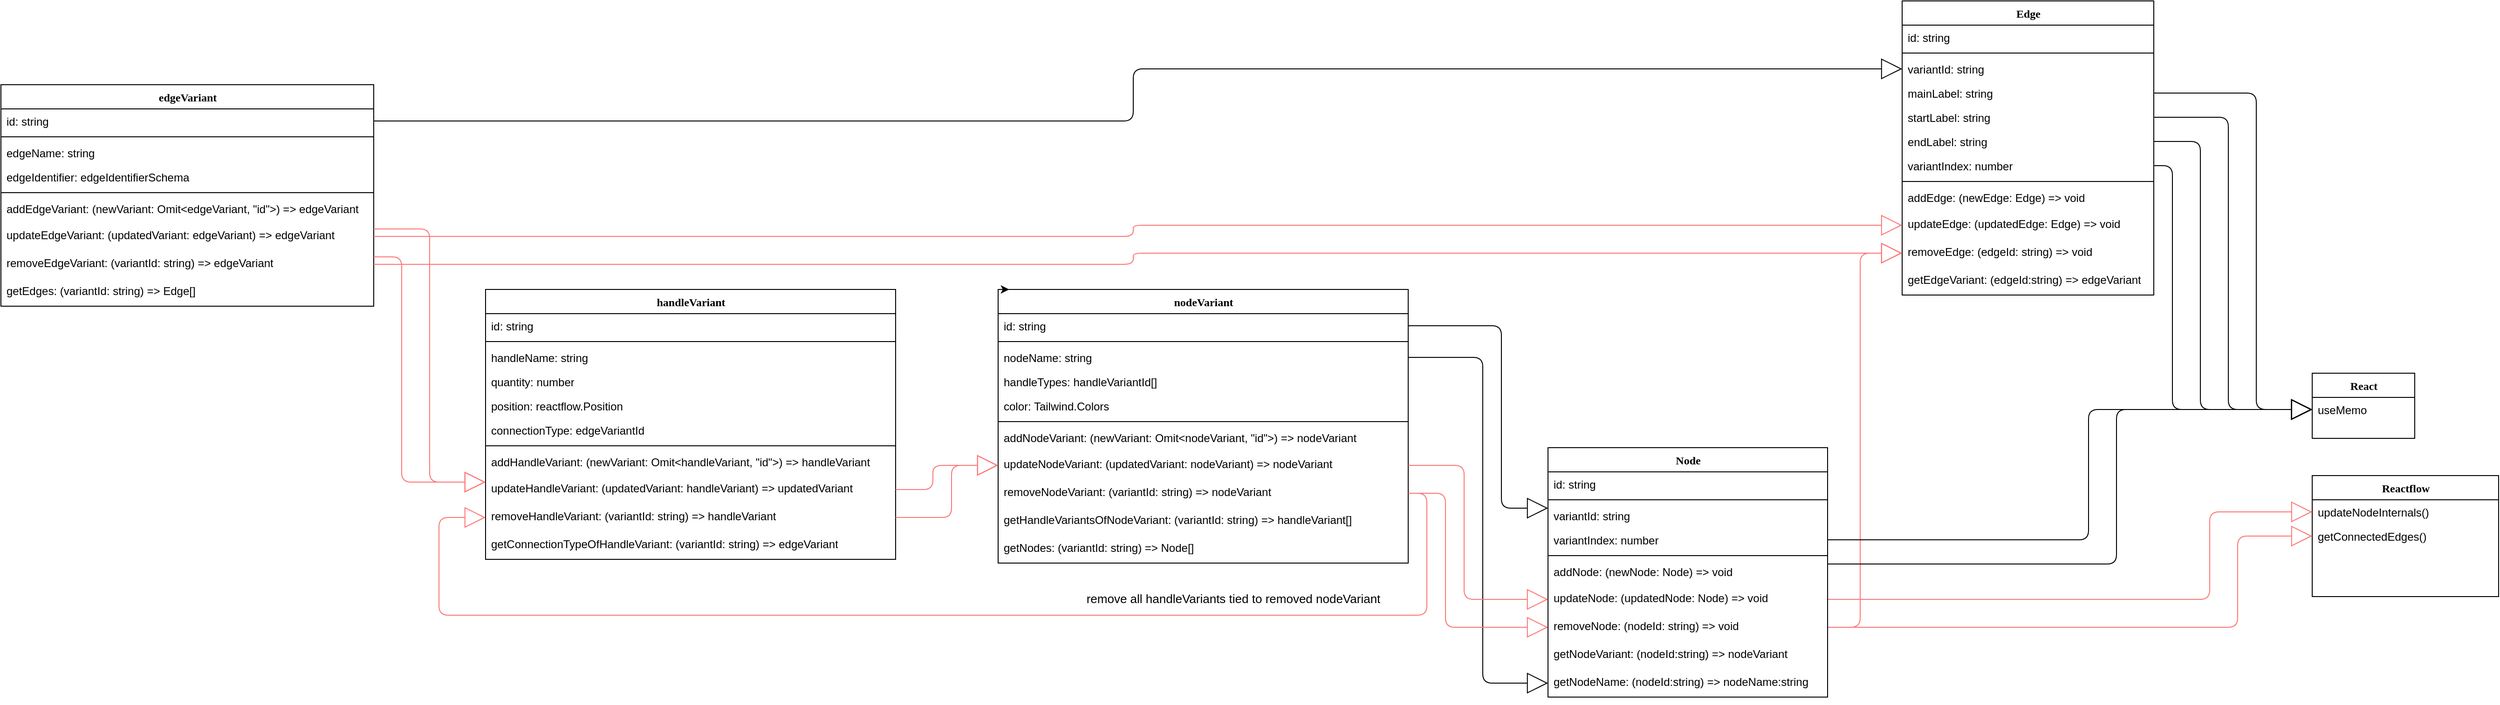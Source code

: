 <mxfile version="24.5.5" type="device">
  <diagram name="Page-1" id="6133507b-19e7-1e82-6fc7-422aa6c4b21f">
    <mxGraphModel dx="2466" dy="710" grid="1" gridSize="10" guides="1" tooltips="1" connect="1" arrows="1" fold="1" page="1" pageScale="1" pageWidth="1100" pageHeight="850" background="none" math="0" shadow="0">
      <root>
        <mxCell id="0" />
        <mxCell id="1" parent="0" />
        <mxCell id="78961159f06e98e8-17" value="nodeVariant" style="swimlane;html=1;fontStyle=1;align=center;verticalAlign=top;childLayout=stackLayout;horizontal=1;startSize=26;horizontalStack=0;resizeParent=1;resizeLast=0;collapsible=1;marginBottom=0;swimlaneFillColor=#ffffff;rounded=0;shadow=0;comic=0;labelBackgroundColor=none;strokeWidth=1;fillColor=none;fontFamily=Verdana;fontSize=12" parent="1" vertex="1">
          <mxGeometry x="60" y="350" width="440" height="294" as="geometry">
            <mxRectangle x="-140" y="132" width="110" height="30" as="alternateBounds" />
          </mxGeometry>
        </mxCell>
        <mxCell id="78961159f06e98e8-24" value="id: string" style="text;html=1;strokeColor=none;fillColor=none;align=left;verticalAlign=top;spacingLeft=4;spacingRight=4;whiteSpace=wrap;overflow=hidden;rotatable=0;points=[[0,0.5],[1,0.5]];portConstraint=eastwest;" parent="78961159f06e98e8-17" vertex="1">
          <mxGeometry y="26" width="440" height="26" as="geometry" />
        </mxCell>
        <mxCell id="NcoKxun65NZ0Gpt5I3KS-111" value="" style="line;html=1;strokeWidth=1;fillColor=none;align=left;verticalAlign=middle;spacingTop=-1;spacingLeft=3;spacingRight=3;rotatable=0;labelPosition=right;points=[];portConstraint=eastwest;" parent="78961159f06e98e8-17" vertex="1">
          <mxGeometry y="52" width="440" height="8" as="geometry" />
        </mxCell>
        <mxCell id="NcoKxun65NZ0Gpt5I3KS-1" value="nodeName: string" style="text;html=1;strokeColor=none;fillColor=none;align=left;verticalAlign=top;spacingLeft=4;spacingRight=4;whiteSpace=wrap;overflow=hidden;rotatable=0;points=[[0,0.5],[1,0.5]];portConstraint=eastwest;" parent="78961159f06e98e8-17" vertex="1">
          <mxGeometry y="60" width="440" height="26" as="geometry" />
        </mxCell>
        <mxCell id="NcoKxun65NZ0Gpt5I3KS-2" value="handleTypes: handleVariantId&lt;span style=&quot;background-color: initial;&quot;&gt;[]&lt;/span&gt;" style="text;html=1;strokeColor=none;fillColor=none;align=left;verticalAlign=top;spacingLeft=4;spacingRight=4;whiteSpace=wrap;overflow=hidden;rotatable=0;points=[[0,0.5],[1,0.5]];portConstraint=eastwest;" parent="78961159f06e98e8-17" vertex="1">
          <mxGeometry y="86" width="440" height="26" as="geometry" />
        </mxCell>
        <mxCell id="fbE8DPtMrcAyGNPkYjWC-1" value="color: Tailwind.Colors&lt;div&gt;&lt;br&gt;&lt;/div&gt;" style="text;html=1;strokeColor=none;fillColor=none;align=left;verticalAlign=top;spacingLeft=4;spacingRight=4;whiteSpace=wrap;overflow=hidden;rotatable=0;points=[[0,0.5],[1,0.5]];portConstraint=eastwest;" parent="78961159f06e98e8-17" vertex="1">
          <mxGeometry y="112" width="440" height="26" as="geometry" />
        </mxCell>
        <mxCell id="78961159f06e98e8-19" value="" style="line;html=1;strokeWidth=1;fillColor=none;align=left;verticalAlign=middle;spacingTop=-1;spacingLeft=3;spacingRight=3;rotatable=0;labelPosition=right;points=[];portConstraint=eastwest;" parent="78961159f06e98e8-17" vertex="1">
          <mxGeometry y="138" width="440" height="8" as="geometry" />
        </mxCell>
        <mxCell id="78961159f06e98e8-27" value="addNodeVariant: (newVariant: Omit&amp;lt;nodeVariant, &quot;id&quot;&amp;gt;) =&amp;gt; nodeVariant" style="text;html=1;strokeColor=none;fillColor=none;align=left;verticalAlign=top;spacingLeft=4;spacingRight=4;whiteSpace=wrap;overflow=hidden;rotatable=0;points=[[0,0.5],[1,0.5]];portConstraint=eastwest;" parent="78961159f06e98e8-17" vertex="1">
          <mxGeometry y="146" width="440" height="28" as="geometry" />
        </mxCell>
        <mxCell id="NcoKxun65NZ0Gpt5I3KS-3" value="updateNodeVariant: (updatedVariant: nodeVariant&lt;span style=&quot;background-color: initial;&quot;&gt;) =&amp;gt; nodeVariant&lt;/span&gt;" style="text;html=1;strokeColor=none;fillColor=none;align=left;verticalAlign=top;spacingLeft=4;spacingRight=4;whiteSpace=wrap;overflow=hidden;rotatable=0;points=[[0,0.5],[1,0.5]];portConstraint=eastwest;" parent="78961159f06e98e8-17" vertex="1">
          <mxGeometry y="174" width="440" height="30" as="geometry" />
        </mxCell>
        <mxCell id="NcoKxun65NZ0Gpt5I3KS-12" value="removeNodeVariant: (variantId: string) =&amp;gt; nodeVariant" style="text;html=1;strokeColor=none;fillColor=none;align=left;verticalAlign=top;spacingLeft=4;spacingRight=4;whiteSpace=wrap;overflow=hidden;rotatable=0;points=[[0,0.5],[1,0.5]];portConstraint=eastwest;" parent="78961159f06e98e8-17" vertex="1">
          <mxGeometry y="204" width="440" height="30" as="geometry" />
        </mxCell>
        <mxCell id="NcoKxun65NZ0Gpt5I3KS-13" value="getHandleVariantsOfNodeVariant: (variantId: string) =&amp;gt; handleVariant[]" style="text;html=1;strokeColor=none;fillColor=none;align=left;verticalAlign=top;spacingLeft=4;spacingRight=4;whiteSpace=wrap;overflow=hidden;rotatable=0;points=[[0,0.5],[1,0.5]];portConstraint=eastwest;" parent="78961159f06e98e8-17" vertex="1">
          <mxGeometry y="234" width="440" height="30" as="geometry" />
        </mxCell>
        <mxCell id="NcoKxun65NZ0Gpt5I3KS-14" value="getNodes: (variantId: string) =&amp;gt; Node[]" style="text;html=1;strokeColor=none;fillColor=none;align=left;verticalAlign=top;spacingLeft=4;spacingRight=4;whiteSpace=wrap;overflow=hidden;rotatable=0;points=[[0,0.5],[1,0.5]];portConstraint=eastwest;" parent="78961159f06e98e8-17" vertex="1">
          <mxGeometry y="264" width="440" height="30" as="geometry" />
        </mxCell>
        <mxCell id="NcoKxun65NZ0Gpt5I3KS-4" style="edgeStyle=orthogonalEdgeStyle;rounded=0;orthogonalLoop=1;jettySize=auto;html=1;exitX=0;exitY=0;exitDx=0;exitDy=0;entryX=0.027;entryY=0;entryDx=0;entryDy=0;entryPerimeter=0;" parent="1" source="78961159f06e98e8-17" target="78961159f06e98e8-17" edge="1">
          <mxGeometry relative="1" as="geometry" />
        </mxCell>
        <mxCell id="NcoKxun65NZ0Gpt5I3KS-15" value="handleVariant" style="swimlane;html=1;fontStyle=1;align=center;verticalAlign=top;childLayout=stackLayout;horizontal=1;startSize=26;horizontalStack=0;resizeParent=1;resizeLast=0;collapsible=1;marginBottom=0;swimlaneFillColor=#ffffff;rounded=0;shadow=0;comic=0;labelBackgroundColor=none;strokeWidth=1;fillColor=none;fontFamily=Verdana;fontSize=12" parent="1" vertex="1">
          <mxGeometry x="-490" y="350" width="440" height="290" as="geometry">
            <mxRectangle x="-140" y="132" width="110" height="30" as="alternateBounds" />
          </mxGeometry>
        </mxCell>
        <mxCell id="NcoKxun65NZ0Gpt5I3KS-16" value="id: string" style="text;html=1;strokeColor=none;fillColor=none;align=left;verticalAlign=top;spacingLeft=4;spacingRight=4;whiteSpace=wrap;overflow=hidden;rotatable=0;points=[[0,0.5],[1,0.5]];portConstraint=eastwest;" parent="NcoKxun65NZ0Gpt5I3KS-15" vertex="1">
          <mxGeometry y="26" width="440" height="26" as="geometry" />
        </mxCell>
        <mxCell id="NcoKxun65NZ0Gpt5I3KS-110" value="" style="line;html=1;strokeWidth=1;fillColor=none;align=left;verticalAlign=middle;spacingTop=-1;spacingLeft=3;spacingRight=3;rotatable=0;labelPosition=right;points=[];portConstraint=eastwest;" parent="NcoKxun65NZ0Gpt5I3KS-15" vertex="1">
          <mxGeometry y="52" width="440" height="8" as="geometry" />
        </mxCell>
        <mxCell id="NcoKxun65NZ0Gpt5I3KS-17" value="handleName: string" style="text;html=1;strokeColor=none;fillColor=none;align=left;verticalAlign=top;spacingLeft=4;spacingRight=4;whiteSpace=wrap;overflow=hidden;rotatable=0;points=[[0,0.5],[1,0.5]];portConstraint=eastwest;" parent="NcoKxun65NZ0Gpt5I3KS-15" vertex="1">
          <mxGeometry y="60" width="440" height="26" as="geometry" />
        </mxCell>
        <mxCell id="NcoKxun65NZ0Gpt5I3KS-18" value="quantity: number" style="text;html=1;strokeColor=none;fillColor=none;align=left;verticalAlign=top;spacingLeft=4;spacingRight=4;whiteSpace=wrap;overflow=hidden;rotatable=0;points=[[0,0.5],[1,0.5]];portConstraint=eastwest;" parent="NcoKxun65NZ0Gpt5I3KS-15" vertex="1">
          <mxGeometry y="86" width="440" height="26" as="geometry" />
        </mxCell>
        <mxCell id="NcoKxun65NZ0Gpt5I3KS-25" value="position: reactflow.Position" style="text;html=1;strokeColor=none;fillColor=none;align=left;verticalAlign=top;spacingLeft=4;spacingRight=4;whiteSpace=wrap;overflow=hidden;rotatable=0;points=[[0,0.5],[1,0.5]];portConstraint=eastwest;" parent="NcoKxun65NZ0Gpt5I3KS-15" vertex="1">
          <mxGeometry y="112" width="440" height="26" as="geometry" />
        </mxCell>
        <mxCell id="NcoKxun65NZ0Gpt5I3KS-26" value="connectionType: edgeVariantId" style="text;html=1;strokeColor=none;fillColor=none;align=left;verticalAlign=top;spacingLeft=4;spacingRight=4;whiteSpace=wrap;overflow=hidden;rotatable=0;points=[[0,0.5],[1,0.5]];portConstraint=eastwest;" parent="NcoKxun65NZ0Gpt5I3KS-15" vertex="1">
          <mxGeometry y="138" width="440" height="26" as="geometry" />
        </mxCell>
        <mxCell id="NcoKxun65NZ0Gpt5I3KS-19" value="" style="line;html=1;strokeWidth=1;fillColor=none;align=left;verticalAlign=middle;spacingTop=-1;spacingLeft=3;spacingRight=3;rotatable=0;labelPosition=right;points=[];portConstraint=eastwest;" parent="NcoKxun65NZ0Gpt5I3KS-15" vertex="1">
          <mxGeometry y="164" width="440" height="8" as="geometry" />
        </mxCell>
        <mxCell id="NcoKxun65NZ0Gpt5I3KS-20" value="addHandleVariant: (newVariant: Omit&amp;lt;handleVariant, &quot;id&quot;&amp;gt;) =&amp;gt; handleVariant" style="text;html=1;strokeColor=none;fillColor=none;align=left;verticalAlign=top;spacingLeft=4;spacingRight=4;whiteSpace=wrap;overflow=hidden;rotatable=0;points=[[0,0.5],[1,0.5]];portConstraint=eastwest;" parent="NcoKxun65NZ0Gpt5I3KS-15" vertex="1">
          <mxGeometry y="172" width="440" height="28" as="geometry" />
        </mxCell>
        <mxCell id="NcoKxun65NZ0Gpt5I3KS-21" value="updateHandleVariant: (updatedVariant: handleVariant) =&amp;gt; updatedVariant" style="text;html=1;strokeColor=none;fillColor=none;align=left;verticalAlign=top;spacingLeft=4;spacingRight=4;whiteSpace=wrap;overflow=hidden;rotatable=0;points=[[0,0.5],[1,0.5]];portConstraint=eastwest;" parent="NcoKxun65NZ0Gpt5I3KS-15" vertex="1">
          <mxGeometry y="200" width="440" height="30" as="geometry" />
        </mxCell>
        <mxCell id="NcoKxun65NZ0Gpt5I3KS-22" value="removeHandleVariant: (variantId: string) =&amp;gt; handleVariant" style="text;html=1;strokeColor=none;fillColor=none;align=left;verticalAlign=top;spacingLeft=4;spacingRight=4;whiteSpace=wrap;overflow=hidden;rotatable=0;points=[[0,0.5],[1,0.5]];portConstraint=eastwest;" parent="NcoKxun65NZ0Gpt5I3KS-15" vertex="1">
          <mxGeometry y="230" width="440" height="30" as="geometry" />
        </mxCell>
        <mxCell id="NcoKxun65NZ0Gpt5I3KS-23" value="getConnectionTypeOfHandleVariant: (variantId: string) =&amp;gt; edgeVariant" style="text;html=1;strokeColor=none;fillColor=none;align=left;verticalAlign=top;spacingLeft=4;spacingRight=4;whiteSpace=wrap;overflow=hidden;rotatable=0;points=[[0,0.5],[1,0.5]];portConstraint=eastwest;" parent="NcoKxun65NZ0Gpt5I3KS-15" vertex="1">
          <mxGeometry y="260" width="440" height="30" as="geometry" />
        </mxCell>
        <mxCell id="NcoKxun65NZ0Gpt5I3KS-29" value="" style="edgeStyle=orthogonalEdgeStyle;rounded=1;orthogonalLoop=1;jettySize=auto;html=1;endArrow=block;endFill=0;startSize=6;endSize=20;fillColor=#f8cecc;strokeColor=#FF7575;" parent="1" source="NcoKxun65NZ0Gpt5I3KS-21" target="NcoKxun65NZ0Gpt5I3KS-3" edge="1">
          <mxGeometry relative="1" as="geometry">
            <mxPoint x="-20" y="330" as="targetPoint" />
            <Array as="points">
              <mxPoint x="-10" y="565" />
              <mxPoint x="-10" y="539" />
            </Array>
          </mxGeometry>
        </mxCell>
        <mxCell id="NcoKxun65NZ0Gpt5I3KS-31" style="edgeStyle=orthogonalEdgeStyle;rounded=1;orthogonalLoop=1;jettySize=auto;html=1;endArrow=block;endFill=0;startSize=6;endSize=20;fillColor=#f8cecc;strokeColor=#FF7575;" parent="1" source="NcoKxun65NZ0Gpt5I3KS-22" target="NcoKxun65NZ0Gpt5I3KS-3" edge="1">
          <mxGeometry relative="1" as="geometry">
            <Array as="points">
              <mxPoint x="10" y="595" />
              <mxPoint x="10" y="539" />
            </Array>
          </mxGeometry>
        </mxCell>
        <mxCell id="NcoKxun65NZ0Gpt5I3KS-33" value="edgeVariant" style="swimlane;html=1;fontStyle=1;align=center;verticalAlign=top;childLayout=stackLayout;horizontal=1;startSize=26;horizontalStack=0;resizeParent=1;resizeLast=0;collapsible=1;marginBottom=0;swimlaneFillColor=#ffffff;rounded=0;shadow=0;comic=0;labelBackgroundColor=none;strokeWidth=1;fillColor=none;fontFamily=Verdana;fontSize=12" parent="1" vertex="1">
          <mxGeometry x="-1010" y="130" width="400" height="238" as="geometry">
            <mxRectangle x="-1010" y="130" width="110" height="30" as="alternateBounds" />
          </mxGeometry>
        </mxCell>
        <mxCell id="NcoKxun65NZ0Gpt5I3KS-34" value="id: string" style="text;html=1;strokeColor=none;fillColor=none;align=left;verticalAlign=top;spacingLeft=4;spacingRight=4;whiteSpace=wrap;overflow=hidden;rotatable=0;points=[[0,0.5],[1,0.5]];portConstraint=eastwest;" parent="NcoKxun65NZ0Gpt5I3KS-33" vertex="1">
          <mxGeometry y="26" width="400" height="26" as="geometry" />
        </mxCell>
        <mxCell id="NcoKxun65NZ0Gpt5I3KS-109" value="" style="line;html=1;strokeWidth=1;fillColor=none;align=left;verticalAlign=middle;spacingTop=-1;spacingLeft=3;spacingRight=3;rotatable=0;labelPosition=right;points=[];portConstraint=eastwest;" parent="NcoKxun65NZ0Gpt5I3KS-33" vertex="1">
          <mxGeometry y="52" width="400" height="8" as="geometry" />
        </mxCell>
        <mxCell id="NcoKxun65NZ0Gpt5I3KS-35" value="edgeName: string" style="text;html=1;strokeColor=none;fillColor=none;align=left;verticalAlign=top;spacingLeft=4;spacingRight=4;whiteSpace=wrap;overflow=hidden;rotatable=0;points=[[0,0.5],[1,0.5]];portConstraint=eastwest;" parent="NcoKxun65NZ0Gpt5I3KS-33" vertex="1">
          <mxGeometry y="60" width="400" height="26" as="geometry" />
        </mxCell>
        <mxCell id="NcoKxun65NZ0Gpt5I3KS-36" value="edgeIdentifier: edgeIdentifierSchema" style="text;html=1;strokeColor=none;fillColor=none;align=left;verticalAlign=top;spacingLeft=4;spacingRight=4;whiteSpace=wrap;overflow=hidden;rotatable=0;points=[[0,0.5],[1,0.5]];portConstraint=eastwest;" parent="NcoKxun65NZ0Gpt5I3KS-33" vertex="1">
          <mxGeometry y="86" width="400" height="26" as="geometry" />
        </mxCell>
        <mxCell id="NcoKxun65NZ0Gpt5I3KS-37" value="" style="line;html=1;strokeWidth=1;fillColor=none;align=left;verticalAlign=middle;spacingTop=-1;spacingLeft=3;spacingRight=3;rotatable=0;labelPosition=right;points=[];portConstraint=eastwest;" parent="NcoKxun65NZ0Gpt5I3KS-33" vertex="1">
          <mxGeometry y="112" width="400" height="8" as="geometry" />
        </mxCell>
        <mxCell id="NcoKxun65NZ0Gpt5I3KS-38" value="addEdgeVariant: (newVariant: Omit&amp;lt;edgeVariant, &quot;id&quot;&amp;gt;) =&amp;gt; edgeVariant" style="text;html=1;strokeColor=none;fillColor=none;align=left;verticalAlign=top;spacingLeft=4;spacingRight=4;whiteSpace=wrap;overflow=hidden;rotatable=0;points=[[0,0.5],[1,0.5]];portConstraint=eastwest;" parent="NcoKxun65NZ0Gpt5I3KS-33" vertex="1">
          <mxGeometry y="120" width="400" height="28" as="geometry" />
        </mxCell>
        <mxCell id="NcoKxun65NZ0Gpt5I3KS-39" value="updateEdgeVariant: (updatedVariant: edgeVariant&lt;span style=&quot;background-color: initial;&quot;&gt;) =&amp;gt; edgeVariant&lt;/span&gt;" style="text;html=1;strokeColor=none;fillColor=none;align=left;verticalAlign=top;spacingLeft=4;spacingRight=4;whiteSpace=wrap;overflow=hidden;rotatable=0;points=[[0,0.5],[1,0.5]];portConstraint=eastwest;" parent="NcoKxun65NZ0Gpt5I3KS-33" vertex="1">
          <mxGeometry y="148" width="400" height="30" as="geometry" />
        </mxCell>
        <mxCell id="NcoKxun65NZ0Gpt5I3KS-40" value="removeEdgeVariant: (variantId: string) =&amp;gt; edgeVariant" style="text;html=1;strokeColor=none;fillColor=none;align=left;verticalAlign=top;spacingLeft=4;spacingRight=4;whiteSpace=wrap;overflow=hidden;rotatable=0;points=[[0,0.5],[1,0.5]];portConstraint=eastwest;" parent="NcoKxun65NZ0Gpt5I3KS-33" vertex="1">
          <mxGeometry y="178" width="400" height="30" as="geometry" />
        </mxCell>
        <mxCell id="NcoKxun65NZ0Gpt5I3KS-42" value="getEdges: (variantId: string) =&amp;gt; Edge[]" style="text;html=1;strokeColor=none;fillColor=none;align=left;verticalAlign=top;spacingLeft=4;spacingRight=4;whiteSpace=wrap;overflow=hidden;rotatable=0;points=[[0,0.5],[1,0.5]];portConstraint=eastwest;" parent="NcoKxun65NZ0Gpt5I3KS-33" vertex="1">
          <mxGeometry y="208" width="400" height="30" as="geometry" />
        </mxCell>
        <mxCell id="NcoKxun65NZ0Gpt5I3KS-43" value="" style="edgeStyle=orthogonalEdgeStyle;rounded=1;orthogonalLoop=1;jettySize=auto;html=1;endArrow=block;endFill=0;startSize=6;endSize=20;fillColor=#f8cecc;strokeColor=#FF7575;" parent="1" source="NcoKxun65NZ0Gpt5I3KS-39" target="NcoKxun65NZ0Gpt5I3KS-21" edge="1">
          <mxGeometry relative="1" as="geometry">
            <mxPoint x="-810" y="420" as="sourcePoint" />
            <mxPoint x="-740" y="194" as="targetPoint" />
            <Array as="points">
              <mxPoint x="-550" y="285" />
              <mxPoint x="-550" y="557" />
            </Array>
          </mxGeometry>
        </mxCell>
        <mxCell id="NcoKxun65NZ0Gpt5I3KS-54" value="" style="edgeStyle=orthogonalEdgeStyle;rounded=1;orthogonalLoop=1;jettySize=auto;html=1;endArrow=block;endFill=0;startSize=6;endSize=20;" parent="1" source="78961159f06e98e8-24" target="NcoKxun65NZ0Gpt5I3KS-46" edge="1">
          <mxGeometry relative="1" as="geometry">
            <mxPoint x="-50" y="567" as="sourcePoint" />
            <mxPoint x="110" y="515" as="targetPoint" />
            <Array as="points">
              <mxPoint x="600" y="389" />
              <mxPoint x="600" y="585" />
            </Array>
          </mxGeometry>
        </mxCell>
        <mxCell id="NcoKxun65NZ0Gpt5I3KS-58" value="" style="edgeStyle=orthogonalEdgeStyle;rounded=1;orthogonalLoop=1;jettySize=auto;html=1;endArrow=block;endFill=0;startSize=6;endSize=20;" parent="1" source="NcoKxun65NZ0Gpt5I3KS-1" target="vX7mACFDlXpgknesi7_f-1" edge="1">
          <mxGeometry relative="1" as="geometry">
            <mxPoint x="550" y="399" as="sourcePoint" />
            <mxPoint x="650" y="619" as="targetPoint" />
            <Array as="points">
              <mxPoint x="580" y="423" />
              <mxPoint x="580" y="773" />
            </Array>
          </mxGeometry>
        </mxCell>
        <mxCell id="NcoKxun65NZ0Gpt5I3KS-60" value="Reactflow" style="swimlane;html=1;fontStyle=1;align=center;verticalAlign=top;childLayout=stackLayout;horizontal=1;startSize=26;horizontalStack=0;resizeParent=1;resizeLast=0;collapsible=1;marginBottom=0;swimlaneFillColor=#ffffff;rounded=0;shadow=0;comic=0;labelBackgroundColor=none;strokeWidth=1;fillColor=none;fontFamily=Verdana;fontSize=12" parent="1" vertex="1">
          <mxGeometry x="1470" y="550" width="200" height="130" as="geometry">
            <mxRectangle x="-140" y="132" width="110" height="30" as="alternateBounds" />
          </mxGeometry>
        </mxCell>
        <mxCell id="NcoKxun65NZ0Gpt5I3KS-61" value="updateNodeInternals()" style="text;html=1;strokeColor=none;fillColor=none;align=left;verticalAlign=top;spacingLeft=4;spacingRight=4;whiteSpace=wrap;overflow=hidden;rotatable=0;points=[[0,0.5],[1,0.5]];portConstraint=eastwest;" parent="NcoKxun65NZ0Gpt5I3KS-60" vertex="1">
          <mxGeometry y="26" width="200" height="26" as="geometry" />
        </mxCell>
        <mxCell id="NcoKxun65NZ0Gpt5I3KS-71" value="getConnectedEdges()" style="text;html=1;strokeColor=none;fillColor=none;align=left;verticalAlign=top;spacingLeft=4;spacingRight=4;whiteSpace=wrap;overflow=hidden;rotatable=0;points=[[0,0.5],[1,0.5]];portConstraint=eastwest;" parent="NcoKxun65NZ0Gpt5I3KS-60" vertex="1">
          <mxGeometry y="52" width="200" height="26" as="geometry" />
        </mxCell>
        <mxCell id="NcoKxun65NZ0Gpt5I3KS-70" value="" style="edgeStyle=orthogonalEdgeStyle;rounded=1;orthogonalLoop=1;jettySize=auto;html=1;endArrow=block;endFill=0;startSize=6;endSize=20;fillColor=#f8cecc;strokeColor=#FF7575;" parent="1" source="NcoKxun65NZ0Gpt5I3KS-59" target="NcoKxun65NZ0Gpt5I3KS-71" edge="1">
          <mxGeometry relative="1" as="geometry">
            <mxPoint x="550" y="425" as="sourcePoint" />
            <mxPoint x="650" y="719" as="targetPoint" />
            <Array as="points">
              <mxPoint x="1390" y="713" />
              <mxPoint x="1390" y="615" />
            </Array>
          </mxGeometry>
        </mxCell>
        <mxCell id="NcoKxun65NZ0Gpt5I3KS-72" value="" style="edgeStyle=orthogonalEdgeStyle;rounded=1;orthogonalLoop=1;jettySize=auto;html=1;endArrow=block;endFill=0;startSize=6;endSize=20;fillColor=#f8cecc;strokeColor=#FF7575;" parent="1" source="NcoKxun65NZ0Gpt5I3KS-50" target="NcoKxun65NZ0Gpt5I3KS-61" edge="1">
          <mxGeometry relative="1" as="geometry">
            <mxPoint x="890" y="749" as="sourcePoint" />
            <mxPoint x="1010" y="495" as="targetPoint" />
            <Array as="points">
              <mxPoint x="1360" y="683" />
              <mxPoint x="1360" y="589" />
            </Array>
          </mxGeometry>
        </mxCell>
        <mxCell id="NcoKxun65NZ0Gpt5I3KS-73" value="Edge" style="swimlane;html=1;fontStyle=1;align=center;verticalAlign=top;childLayout=stackLayout;horizontal=1;startSize=26;horizontalStack=0;resizeParent=1;resizeLast=0;collapsible=1;marginBottom=0;swimlaneFillColor=#ffffff;rounded=0;shadow=0;comic=0;labelBackgroundColor=none;strokeWidth=1;fillColor=none;fontFamily=Verdana;fontSize=12" parent="1" vertex="1">
          <mxGeometry x="1030" y="40" width="270" height="316" as="geometry">
            <mxRectangle x="-140" y="132" width="110" height="30" as="alternateBounds" />
          </mxGeometry>
        </mxCell>
        <mxCell id="NcoKxun65NZ0Gpt5I3KS-74" value="id: string" style="text;html=1;strokeColor=none;fillColor=none;align=left;verticalAlign=top;spacingLeft=4;spacingRight=4;whiteSpace=wrap;overflow=hidden;rotatable=0;points=[[0,0.5],[1,0.5]];portConstraint=eastwest;" parent="NcoKxun65NZ0Gpt5I3KS-73" vertex="1">
          <mxGeometry y="26" width="270" height="26" as="geometry" />
        </mxCell>
        <mxCell id="NcoKxun65NZ0Gpt5I3KS-113" value="" style="line;html=1;strokeWidth=1;fillColor=none;align=left;verticalAlign=middle;spacingTop=-1;spacingLeft=3;spacingRight=3;rotatable=0;labelPosition=right;points=[];portConstraint=eastwest;" parent="NcoKxun65NZ0Gpt5I3KS-73" vertex="1">
          <mxGeometry y="52" width="270" height="8" as="geometry" />
        </mxCell>
        <mxCell id="NcoKxun65NZ0Gpt5I3KS-75" value="variantId: string" style="text;html=1;strokeColor=none;fillColor=none;align=left;verticalAlign=top;spacingLeft=4;spacingRight=4;whiteSpace=wrap;overflow=hidden;rotatable=0;points=[[0,0.5],[1,0.5]];portConstraint=eastwest;" parent="NcoKxun65NZ0Gpt5I3KS-73" vertex="1">
          <mxGeometry y="60" width="270" height="26" as="geometry" />
        </mxCell>
        <mxCell id="NcoKxun65NZ0Gpt5I3KS-77" value="mainLabel: string" style="text;html=1;strokeColor=none;fillColor=none;align=left;verticalAlign=top;spacingLeft=4;spacingRight=4;whiteSpace=wrap;overflow=hidden;rotatable=0;points=[[0,0.5],[1,0.5]];portConstraint=eastwest;" parent="NcoKxun65NZ0Gpt5I3KS-73" vertex="1">
          <mxGeometry y="86" width="270" height="26" as="geometry" />
        </mxCell>
        <mxCell id="NcoKxun65NZ0Gpt5I3KS-78" value="startLabel: string" style="text;html=1;strokeColor=none;fillColor=none;align=left;verticalAlign=top;spacingLeft=4;spacingRight=4;whiteSpace=wrap;overflow=hidden;rotatable=0;points=[[0,0.5],[1,0.5]];portConstraint=eastwest;" parent="NcoKxun65NZ0Gpt5I3KS-73" vertex="1">
          <mxGeometry y="112" width="270" height="26" as="geometry" />
        </mxCell>
        <mxCell id="NcoKxun65NZ0Gpt5I3KS-84" value="endLabel: string" style="text;html=1;strokeColor=none;fillColor=none;align=left;verticalAlign=top;spacingLeft=4;spacingRight=4;whiteSpace=wrap;overflow=hidden;rotatable=0;points=[[0,0.5],[1,0.5]];portConstraint=eastwest;" parent="NcoKxun65NZ0Gpt5I3KS-73" vertex="1">
          <mxGeometry y="138" width="270" height="26" as="geometry" />
        </mxCell>
        <mxCell id="NcoKxun65NZ0Gpt5I3KS-85" value="variantIndex: number" style="text;html=1;strokeColor=none;fillColor=none;align=left;verticalAlign=top;spacingLeft=4;spacingRight=4;whiteSpace=wrap;overflow=hidden;rotatable=0;points=[[0,0.5],[1,0.5]];portConstraint=eastwest;" parent="NcoKxun65NZ0Gpt5I3KS-73" vertex="1">
          <mxGeometry y="164" width="270" height="26" as="geometry" />
        </mxCell>
        <mxCell id="NcoKxun65NZ0Gpt5I3KS-79" value="" style="line;html=1;strokeWidth=1;fillColor=none;align=left;verticalAlign=middle;spacingTop=-1;spacingLeft=3;spacingRight=3;rotatable=0;labelPosition=right;points=[];portConstraint=eastwest;" parent="NcoKxun65NZ0Gpt5I3KS-73" vertex="1">
          <mxGeometry y="190" width="270" height="8" as="geometry" />
        </mxCell>
        <mxCell id="NcoKxun65NZ0Gpt5I3KS-80" value="addEdge: (newEdge: Edge) =&amp;gt; void" style="text;html=1;strokeColor=none;fillColor=none;align=left;verticalAlign=top;spacingLeft=4;spacingRight=4;whiteSpace=wrap;overflow=hidden;rotatable=0;points=[[0,0.5],[1,0.5]];portConstraint=eastwest;" parent="NcoKxun65NZ0Gpt5I3KS-73" vertex="1">
          <mxGeometry y="198" width="270" height="28" as="geometry" />
        </mxCell>
        <mxCell id="NcoKxun65NZ0Gpt5I3KS-81" value="updateEdge: (updatedEdge: Edge&lt;span style=&quot;background-color: initial;&quot;&gt;) =&amp;gt; void&lt;/span&gt;" style="text;html=1;strokeColor=none;fillColor=none;align=left;verticalAlign=top;spacingLeft=4;spacingRight=4;whiteSpace=wrap;overflow=hidden;rotatable=0;points=[[0,0.5],[1,0.5]];portConstraint=eastwest;" parent="NcoKxun65NZ0Gpt5I3KS-73" vertex="1">
          <mxGeometry y="226" width="270" height="30" as="geometry" />
        </mxCell>
        <mxCell id="NcoKxun65NZ0Gpt5I3KS-82" value="removeEdge: (edgeId: string&lt;span style=&quot;background-color: initial;&quot;&gt;) =&amp;gt; void&lt;/span&gt;" style="text;html=1;strokeColor=none;fillColor=none;align=left;verticalAlign=top;spacingLeft=4;spacingRight=4;whiteSpace=wrap;overflow=hidden;rotatable=0;points=[[0,0.5],[1,0.5]];portConstraint=eastwest;" parent="NcoKxun65NZ0Gpt5I3KS-73" vertex="1">
          <mxGeometry y="256" width="270" height="30" as="geometry" />
        </mxCell>
        <mxCell id="vX7mACFDlXpgknesi7_f-3" value="getEdgeVariant: (edgeId:string) =&amp;gt; edgeVariant" style="text;html=1;strokeColor=none;fillColor=none;align=left;verticalAlign=top;spacingLeft=4;spacingRight=4;whiteSpace=wrap;overflow=hidden;rotatable=0;points=[[0,0.5],[1,0.5]];portConstraint=eastwest;" vertex="1" parent="NcoKxun65NZ0Gpt5I3KS-73">
          <mxGeometry y="286" width="270" height="30" as="geometry" />
        </mxCell>
        <mxCell id="NcoKxun65NZ0Gpt5I3KS-83" value="" style="edgeStyle=orthogonalEdgeStyle;rounded=1;orthogonalLoop=1;jettySize=auto;html=1;endArrow=block;endFill=0;startSize=6;endSize=20;" parent="1" source="NcoKxun65NZ0Gpt5I3KS-34" target="NcoKxun65NZ0Gpt5I3KS-75" edge="1">
          <mxGeometry relative="1" as="geometry">
            <mxPoint x="-600" y="315" as="sourcePoint" />
            <mxPoint x="-490" y="567" as="targetPoint" />
          </mxGeometry>
        </mxCell>
        <mxCell id="NcoKxun65NZ0Gpt5I3KS-86" value="" style="edgeStyle=orthogonalEdgeStyle;rounded=1;orthogonalLoop=1;jettySize=auto;html=1;endArrow=block;endFill=0;startSize=6;endSize=20;fillColor=#f8cecc;strokeColor=#FF7575;" parent="1" source="NcoKxun65NZ0Gpt5I3KS-39" target="NcoKxun65NZ0Gpt5I3KS-81" edge="1">
          <mxGeometry relative="1" as="geometry">
            <mxPoint x="-600" y="375" as="sourcePoint" />
            <mxPoint x="-480" y="567" as="targetPoint" />
          </mxGeometry>
        </mxCell>
        <mxCell id="NcoKxun65NZ0Gpt5I3KS-87" value="" style="edgeStyle=orthogonalEdgeStyle;rounded=1;orthogonalLoop=1;jettySize=auto;html=1;endArrow=block;endFill=0;startSize=6;endSize=20;fillColor=#f8cecc;strokeColor=#FF7575;" parent="1" source="NcoKxun65NZ0Gpt5I3KS-40" target="NcoKxun65NZ0Gpt5I3KS-82" edge="1">
          <mxGeometry relative="1" as="geometry">
            <mxPoint x="-600" y="375" as="sourcePoint" />
            <mxPoint x="970" y="471" as="targetPoint" />
          </mxGeometry>
        </mxCell>
        <mxCell id="NcoKxun65NZ0Gpt5I3KS-88" value="" style="edgeStyle=orthogonalEdgeStyle;rounded=1;orthogonalLoop=1;jettySize=auto;html=1;endArrow=block;endFill=0;startSize=6;endSize=20;fillColor=#f8cecc;strokeColor=#FF7575;" parent="1" source="NcoKxun65NZ0Gpt5I3KS-59" target="NcoKxun65NZ0Gpt5I3KS-82" edge="1">
          <mxGeometry relative="1" as="geometry">
            <mxPoint x="890" y="749" as="sourcePoint" />
            <mxPoint x="1140" y="510" as="targetPoint" />
          </mxGeometry>
        </mxCell>
        <mxCell id="NcoKxun65NZ0Gpt5I3KS-89" value="React" style="swimlane;html=1;fontStyle=1;align=center;verticalAlign=top;childLayout=stackLayout;horizontal=1;startSize=26;horizontalStack=0;resizeParent=1;resizeLast=0;collapsible=1;marginBottom=0;swimlaneFillColor=#ffffff;rounded=0;shadow=0;comic=0;labelBackgroundColor=none;strokeWidth=1;fillColor=none;fontFamily=Verdana;fontSize=12" parent="1" vertex="1">
          <mxGeometry x="1470" y="440" width="110" height="70" as="geometry">
            <mxRectangle x="-140" y="132" width="110" height="30" as="alternateBounds" />
          </mxGeometry>
        </mxCell>
        <mxCell id="NcoKxun65NZ0Gpt5I3KS-90" value="useMemo" style="text;html=1;strokeColor=none;fillColor=none;align=left;verticalAlign=top;spacingLeft=4;spacingRight=4;whiteSpace=wrap;overflow=hidden;rotatable=0;points=[[0,0.5],[1,0.5]];portConstraint=eastwest;" parent="NcoKxun65NZ0Gpt5I3KS-89" vertex="1">
          <mxGeometry y="26" width="110" height="26" as="geometry" />
        </mxCell>
        <mxCell id="NcoKxun65NZ0Gpt5I3KS-93" value="" style="edgeStyle=orthogonalEdgeStyle;rounded=1;orthogonalLoop=1;jettySize=auto;html=1;endArrow=block;endFill=0;startSize=6;endSize=20;" parent="1" target="NcoKxun65NZ0Gpt5I3KS-90" edge="1">
          <mxGeometry relative="1" as="geometry">
            <mxPoint x="950" y="619" as="sourcePoint" />
            <mxPoint x="1040" y="829" as="targetPoint" />
            <Array as="points">
              <mxPoint x="1230" y="619" />
              <mxPoint x="1230" y="479" />
            </Array>
          </mxGeometry>
        </mxCell>
        <mxCell id="NcoKxun65NZ0Gpt5I3KS-94" value="" style="edgeStyle=orthogonalEdgeStyle;rounded=1;orthogonalLoop=1;jettySize=auto;html=1;endArrow=block;endFill=0;startSize=6;endSize=20;" parent="1" source="NcoKxun65NZ0Gpt5I3KS-57" target="NcoKxun65NZ0Gpt5I3KS-90" edge="1">
          <mxGeometry relative="1" as="geometry">
            <mxPoint x="890" y="629" as="sourcePoint" />
            <mxPoint x="1270" y="489" as="targetPoint" />
            <Array as="points">
              <mxPoint x="1260" y="645" />
              <mxPoint x="1260" y="479" />
            </Array>
          </mxGeometry>
        </mxCell>
        <mxCell id="NcoKxun65NZ0Gpt5I3KS-95" value="" style="edgeStyle=orthogonalEdgeStyle;rounded=1;orthogonalLoop=1;jettySize=auto;html=1;endArrow=block;endFill=0;startSize=6;endSize=20;" parent="1" source="NcoKxun65NZ0Gpt5I3KS-77" target="NcoKxun65NZ0Gpt5I3KS-90" edge="1">
          <mxGeometry relative="1" as="geometry">
            <mxPoint x="890" y="629" as="sourcePoint" />
            <mxPoint x="1530" y="399" as="targetPoint" />
            <Array as="points">
              <mxPoint x="1410" y="139" />
              <mxPoint x="1410" y="479" />
            </Array>
          </mxGeometry>
        </mxCell>
        <mxCell id="NcoKxun65NZ0Gpt5I3KS-96" value="" style="edgeStyle=orthogonalEdgeStyle;rounded=1;orthogonalLoop=1;jettySize=auto;html=1;endArrow=block;endFill=0;startSize=6;endSize=20;" parent="1" source="NcoKxun65NZ0Gpt5I3KS-78" target="NcoKxun65NZ0Gpt5I3KS-90" edge="1">
          <mxGeometry relative="1" as="geometry">
            <mxPoint x="1290" y="149" as="sourcePoint" />
            <mxPoint x="1530" y="399" as="targetPoint" />
            <Array as="points">
              <mxPoint x="1380" y="165" />
              <mxPoint x="1380" y="479" />
            </Array>
          </mxGeometry>
        </mxCell>
        <mxCell id="NcoKxun65NZ0Gpt5I3KS-97" value="" style="edgeStyle=orthogonalEdgeStyle;rounded=1;orthogonalLoop=1;jettySize=auto;html=1;endArrow=block;endFill=0;startSize=6;endSize=20;" parent="1" source="NcoKxun65NZ0Gpt5I3KS-84" target="NcoKxun65NZ0Gpt5I3KS-90" edge="1">
          <mxGeometry relative="1" as="geometry">
            <mxPoint x="1290" y="175" as="sourcePoint" />
            <mxPoint x="1530" y="399" as="targetPoint" />
            <Array as="points">
              <mxPoint x="1350" y="191" />
              <mxPoint x="1350" y="479" />
            </Array>
          </mxGeometry>
        </mxCell>
        <mxCell id="NcoKxun65NZ0Gpt5I3KS-98" value="" style="edgeStyle=orthogonalEdgeStyle;rounded=1;orthogonalLoop=1;jettySize=auto;html=1;endArrow=block;endFill=0;startSize=6;endSize=20;" parent="1" source="NcoKxun65NZ0Gpt5I3KS-85" target="NcoKxun65NZ0Gpt5I3KS-90" edge="1">
          <mxGeometry relative="1" as="geometry">
            <mxPoint x="1290" y="201" as="sourcePoint" />
            <mxPoint x="1530" y="399" as="targetPoint" />
            <Array as="points">
              <mxPoint x="1320" y="217" />
              <mxPoint x="1320" y="479" />
            </Array>
          </mxGeometry>
        </mxCell>
        <mxCell id="NcoKxun65NZ0Gpt5I3KS-103" value="" style="edgeStyle=orthogonalEdgeStyle;rounded=1;orthogonalLoop=1;jettySize=auto;html=1;endArrow=block;endFill=0;startSize=6;endSize=20;fillColor=#f8cecc;strokeColor=#FF7575;" parent="1" source="NcoKxun65NZ0Gpt5I3KS-40" target="NcoKxun65NZ0Gpt5I3KS-21" edge="1">
          <mxGeometry relative="1" as="geometry">
            <mxPoint x="-600" y="295" as="sourcePoint" />
            <mxPoint x="-480" y="567" as="targetPoint" />
            <Array as="points">
              <mxPoint x="-580" y="315" />
              <mxPoint x="-580" y="557" />
            </Array>
          </mxGeometry>
        </mxCell>
        <mxCell id="NcoKxun65NZ0Gpt5I3KS-105" value="" style="edgeStyle=orthogonalEdgeStyle;rounded=1;orthogonalLoop=1;jettySize=auto;html=1;endArrow=block;endFill=0;startSize=6;endSize=20;fillColor=#f8cecc;strokeColor=#FF7575;" parent="1" source="NcoKxun65NZ0Gpt5I3KS-3" target="NcoKxun65NZ0Gpt5I3KS-50" edge="1">
          <mxGeometry relative="1" as="geometry">
            <mxPoint x="890" y="749" as="sourcePoint" />
            <mxPoint x="1040" y="321" as="targetPoint" />
            <Array as="points">
              <mxPoint x="560" y="539" />
              <mxPoint x="560" y="683" />
            </Array>
          </mxGeometry>
        </mxCell>
        <mxCell id="NcoKxun65NZ0Gpt5I3KS-106" value="" style="edgeStyle=orthogonalEdgeStyle;rounded=1;orthogonalLoop=1;jettySize=auto;html=1;endArrow=block;endFill=0;startSize=6;endSize=20;fillColor=#f8cecc;strokeColor=#FF7575;" parent="1" source="NcoKxun65NZ0Gpt5I3KS-12" target="NcoKxun65NZ0Gpt5I3KS-59" edge="1">
          <mxGeometry relative="1" as="geometry">
            <mxPoint x="510" y="515" as="sourcePoint" />
            <mxPoint x="640" y="719" as="targetPoint" />
            <Array as="points">
              <mxPoint x="540" y="569" />
              <mxPoint x="540" y="713" />
            </Array>
          </mxGeometry>
        </mxCell>
        <mxCell id="NcoKxun65NZ0Gpt5I3KS-107" value="" style="edgeStyle=orthogonalEdgeStyle;rounded=1;orthogonalLoop=1;jettySize=auto;html=1;endArrow=block;endFill=0;startSize=6;endSize=20;fillColor=#f8cecc;strokeColor=#FF7575;entryX=0;entryY=0.5;entryDx=0;entryDy=0;" parent="1" source="NcoKxun65NZ0Gpt5I3KS-12" target="NcoKxun65NZ0Gpt5I3KS-22" edge="1">
          <mxGeometry relative="1" as="geometry">
            <mxPoint x="510" y="545" as="sourcePoint" />
            <mxPoint x="690" y="749" as="targetPoint" />
            <Array as="points">
              <mxPoint x="520" y="569" />
              <mxPoint x="520" y="700" />
              <mxPoint x="-540" y="700" />
              <mxPoint x="-540" y="595" />
            </Array>
          </mxGeometry>
        </mxCell>
        <mxCell id="NcoKxun65NZ0Gpt5I3KS-108" value="remove all handleVariants tied to removed nodeVariant" style="edgeLabel;html=1;align=center;verticalAlign=middle;resizable=0;points=[];fontSize=13;" parent="NcoKxun65NZ0Gpt5I3KS-107" vertex="1" connectable="0">
          <mxGeometry x="0.053" y="1" relative="1" as="geometry">
            <mxPoint x="360" y="-19" as="offset" />
          </mxGeometry>
        </mxCell>
        <mxCell id="NcoKxun65NZ0Gpt5I3KS-44" value="Node" style="swimlane;html=1;fontStyle=1;align=center;verticalAlign=top;childLayout=stackLayout;horizontal=1;startSize=26;horizontalStack=0;resizeParent=1;resizeLast=0;collapsible=1;marginBottom=0;swimlaneFillColor=#ffffff;rounded=0;shadow=0;comic=0;labelBackgroundColor=none;strokeWidth=1;fillColor=none;fontFamily=Verdana;fontSize=12" parent="1" vertex="1">
          <mxGeometry x="650" y="520" width="300" height="268" as="geometry">
            <mxRectangle x="-140" y="132" width="110" height="30" as="alternateBounds" />
          </mxGeometry>
        </mxCell>
        <mxCell id="NcoKxun65NZ0Gpt5I3KS-45" value="id: string" style="text;html=1;strokeColor=none;fillColor=none;align=left;verticalAlign=top;spacingLeft=4;spacingRight=4;whiteSpace=wrap;overflow=hidden;rotatable=0;points=[[0,0.5],[1,0.5]];portConstraint=eastwest;" parent="NcoKxun65NZ0Gpt5I3KS-44" vertex="1">
          <mxGeometry y="26" width="300" height="26" as="geometry" />
        </mxCell>
        <mxCell id="NcoKxun65NZ0Gpt5I3KS-112" value="" style="line;html=1;strokeWidth=1;fillColor=none;align=left;verticalAlign=middle;spacingTop=-1;spacingLeft=3;spacingRight=3;rotatable=0;labelPosition=right;points=[];portConstraint=eastwest;" parent="NcoKxun65NZ0Gpt5I3KS-44" vertex="1">
          <mxGeometry y="52" width="300" height="8" as="geometry" />
        </mxCell>
        <mxCell id="NcoKxun65NZ0Gpt5I3KS-46" value="variantId: string" style="text;html=1;strokeColor=none;fillColor=none;align=left;verticalAlign=top;spacingLeft=4;spacingRight=4;whiteSpace=wrap;overflow=hidden;rotatable=0;points=[[0,0.5],[1,0.5]];portConstraint=eastwest;" parent="NcoKxun65NZ0Gpt5I3KS-44" vertex="1">
          <mxGeometry y="60" width="300" height="26" as="geometry" />
        </mxCell>
        <mxCell id="NcoKxun65NZ0Gpt5I3KS-57" value="variantIndex: number" style="text;html=1;strokeColor=none;fillColor=none;align=left;verticalAlign=top;spacingLeft=4;spacingRight=4;whiteSpace=wrap;overflow=hidden;rotatable=0;points=[[0,0.5],[1,0.5]];portConstraint=eastwest;" parent="NcoKxun65NZ0Gpt5I3KS-44" vertex="1">
          <mxGeometry y="86" width="300" height="26" as="geometry" />
        </mxCell>
        <mxCell id="NcoKxun65NZ0Gpt5I3KS-55" value="" style="line;html=1;strokeWidth=1;fillColor=none;align=left;verticalAlign=middle;spacingTop=-1;spacingLeft=3;spacingRight=3;rotatable=0;labelPosition=right;points=[];portConstraint=eastwest;" parent="NcoKxun65NZ0Gpt5I3KS-44" vertex="1">
          <mxGeometry y="112" width="300" height="8" as="geometry" />
        </mxCell>
        <mxCell id="NcoKxun65NZ0Gpt5I3KS-49" value="addNode: (newNode: Node) =&amp;gt; void" style="text;html=1;strokeColor=none;fillColor=none;align=left;verticalAlign=top;spacingLeft=4;spacingRight=4;whiteSpace=wrap;overflow=hidden;rotatable=0;points=[[0,0.5],[1,0.5]];portConstraint=eastwest;" parent="NcoKxun65NZ0Gpt5I3KS-44" vertex="1">
          <mxGeometry y="120" width="300" height="28" as="geometry" />
        </mxCell>
        <mxCell id="NcoKxun65NZ0Gpt5I3KS-50" value="updateNode: (updatedNode: Node&lt;span style=&quot;background-color: initial;&quot;&gt;) =&amp;gt; void&lt;/span&gt;" style="text;html=1;strokeColor=none;fillColor=none;align=left;verticalAlign=top;spacingLeft=4;spacingRight=4;whiteSpace=wrap;overflow=hidden;rotatable=0;points=[[0,0.5],[1,0.5]];portConstraint=eastwest;" parent="NcoKxun65NZ0Gpt5I3KS-44" vertex="1">
          <mxGeometry y="148" width="300" height="30" as="geometry" />
        </mxCell>
        <mxCell id="NcoKxun65NZ0Gpt5I3KS-59" value="removeNode: (nodeId: string&lt;span style=&quot;background-color: initial;&quot;&gt;) =&amp;gt; void&lt;/span&gt;" style="text;html=1;strokeColor=none;fillColor=none;align=left;verticalAlign=top;spacingLeft=4;spacingRight=4;whiteSpace=wrap;overflow=hidden;rotatable=0;points=[[0,0.5],[1,0.5]];portConstraint=eastwest;" parent="NcoKxun65NZ0Gpt5I3KS-44" vertex="1">
          <mxGeometry y="178" width="300" height="30" as="geometry" />
        </mxCell>
        <mxCell id="vX7mACFDlXpgknesi7_f-2" value="getNodeVariant: (nodeId:string) =&amp;gt; nodeVariant" style="text;html=1;strokeColor=none;fillColor=none;align=left;verticalAlign=top;spacingLeft=4;spacingRight=4;whiteSpace=wrap;overflow=hidden;rotatable=0;points=[[0,0.5],[1,0.5]];portConstraint=eastwest;" vertex="1" parent="NcoKxun65NZ0Gpt5I3KS-44">
          <mxGeometry y="208" width="300" height="30" as="geometry" />
        </mxCell>
        <mxCell id="vX7mACFDlXpgknesi7_f-1" value="getNodeName: (nodeId:string) =&amp;gt; nodeName:string" style="text;html=1;strokeColor=none;fillColor=none;align=left;verticalAlign=top;spacingLeft=4;spacingRight=4;whiteSpace=wrap;overflow=hidden;rotatable=0;points=[[0,0.5],[1,0.5]];portConstraint=eastwest;" vertex="1" parent="NcoKxun65NZ0Gpt5I3KS-44">
          <mxGeometry y="238" width="300" height="30" as="geometry" />
        </mxCell>
      </root>
    </mxGraphModel>
  </diagram>
</mxfile>
